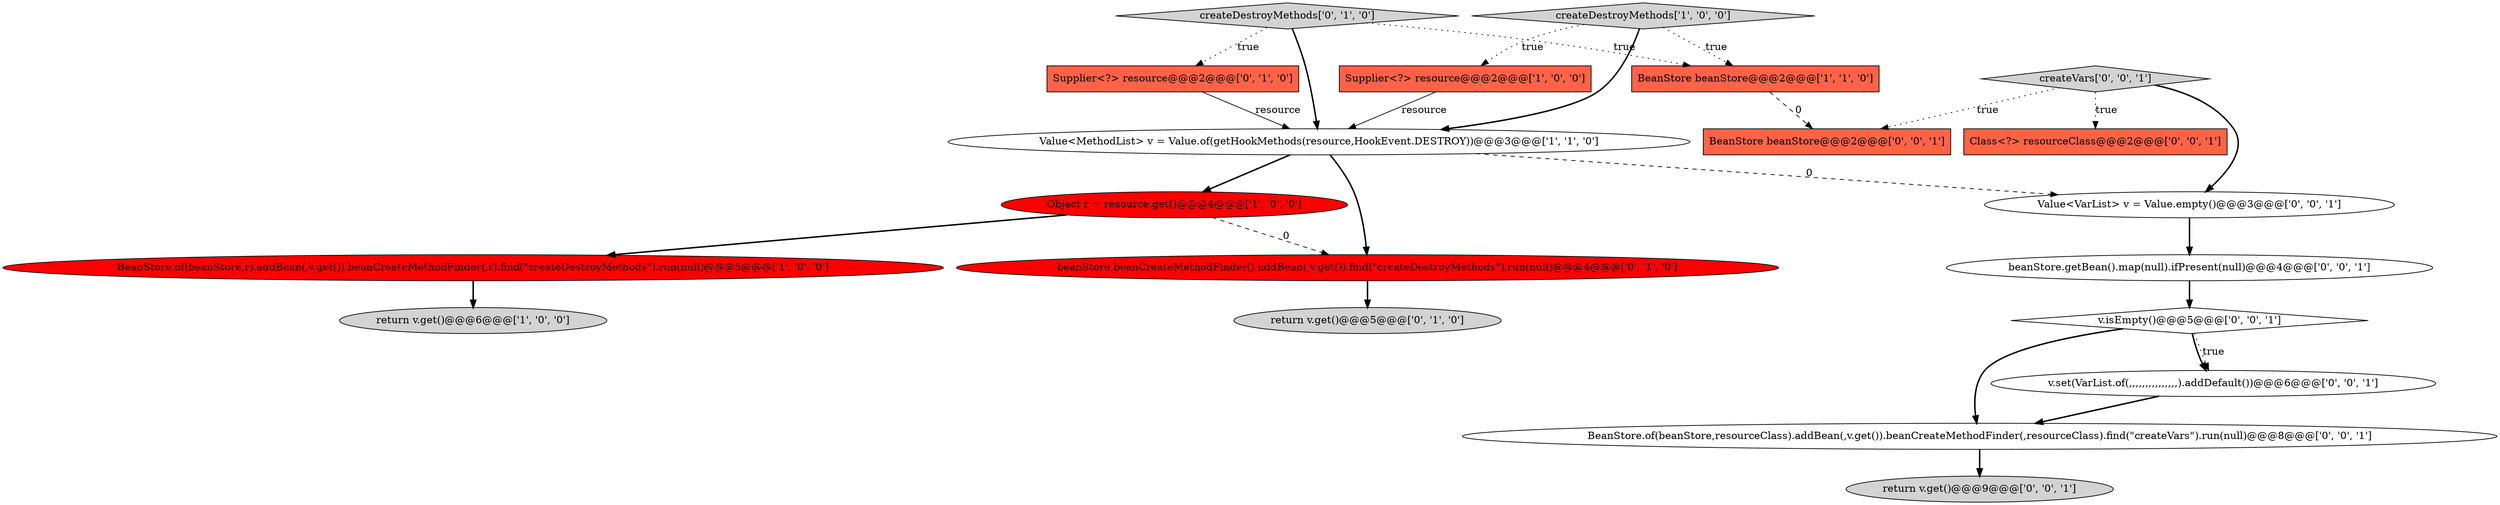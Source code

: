 digraph {
11 [style = filled, label = "createVars['0', '0', '1']", fillcolor = lightgray, shape = diamond image = "AAA0AAABBB3BBB"];
18 [style = filled, label = "v.isEmpty()@@@5@@@['0', '0', '1']", fillcolor = white, shape = diamond image = "AAA0AAABBB3BBB"];
5 [style = filled, label = "BeanStore beanStore@@@2@@@['1', '1', '0']", fillcolor = tomato, shape = box image = "AAA0AAABBB1BBB"];
6 [style = filled, label = "Value<MethodList> v = Value.of(getHookMethods(resource,HookEvent.DESTROY))@@@3@@@['1', '1', '0']", fillcolor = white, shape = ellipse image = "AAA0AAABBB1BBB"];
12 [style = filled, label = "Class<?> resourceClass@@@2@@@['0', '0', '1']", fillcolor = tomato, shape = box image = "AAA0AAABBB3BBB"];
10 [style = filled, label = "return v.get()@@@5@@@['0', '1', '0']", fillcolor = lightgray, shape = ellipse image = "AAA0AAABBB2BBB"];
8 [style = filled, label = "beanStore.beanCreateMethodFinder().addBean(,v.get()).find(\"createDestroyMethods\").run(null)@@@4@@@['0', '1', '0']", fillcolor = red, shape = ellipse image = "AAA1AAABBB2BBB"];
13 [style = filled, label = "Value<VarList> v = Value.empty()@@@3@@@['0', '0', '1']", fillcolor = white, shape = ellipse image = "AAA0AAABBB3BBB"];
17 [style = filled, label = "beanStore.getBean().map(null).ifPresent(null)@@@4@@@['0', '0', '1']", fillcolor = white, shape = ellipse image = "AAA0AAABBB3BBB"];
19 [style = filled, label = "v.set(VarList.of(,,,,,,,,,,,,,,,).addDefault())@@@6@@@['0', '0', '1']", fillcolor = white, shape = ellipse image = "AAA0AAABBB3BBB"];
15 [style = filled, label = "BeanStore.of(beanStore,resourceClass).addBean(,v.get()).beanCreateMethodFinder(,resourceClass).find(\"createVars\").run(null)@@@8@@@['0', '0', '1']", fillcolor = white, shape = ellipse image = "AAA0AAABBB3BBB"];
16 [style = filled, label = "BeanStore beanStore@@@2@@@['0', '0', '1']", fillcolor = tomato, shape = box image = "AAA0AAABBB3BBB"];
3 [style = filled, label = "BeanStore.of(beanStore,r).addBean(,v.get()).beanCreateMethodFinder(,r).find(\"createDestroyMethods\").run(null)@@@5@@@['1', '0', '0']", fillcolor = red, shape = ellipse image = "AAA1AAABBB1BBB"];
0 [style = filled, label = "Supplier<?> resource@@@2@@@['1', '0', '0']", fillcolor = tomato, shape = box image = "AAA0AAABBB1BBB"];
7 [style = filled, label = "Supplier<?> resource@@@2@@@['0', '1', '0']", fillcolor = tomato, shape = box image = "AAA0AAABBB2BBB"];
1 [style = filled, label = "Object r = resource.get()@@@4@@@['1', '0', '0']", fillcolor = red, shape = ellipse image = "AAA1AAABBB1BBB"];
9 [style = filled, label = "createDestroyMethods['0', '1', '0']", fillcolor = lightgray, shape = diamond image = "AAA0AAABBB2BBB"];
4 [style = filled, label = "return v.get()@@@6@@@['1', '0', '0']", fillcolor = lightgray, shape = ellipse image = "AAA0AAABBB1BBB"];
14 [style = filled, label = "return v.get()@@@9@@@['0', '0', '1']", fillcolor = lightgray, shape = ellipse image = "AAA0AAABBB3BBB"];
2 [style = filled, label = "createDestroyMethods['1', '0', '0']", fillcolor = lightgray, shape = diamond image = "AAA0AAABBB1BBB"];
8->10 [style = bold, label=""];
2->0 [style = dotted, label="true"];
15->14 [style = bold, label=""];
2->6 [style = bold, label=""];
11->12 [style = dotted, label="true"];
18->15 [style = bold, label=""];
18->19 [style = dotted, label="true"];
1->3 [style = bold, label=""];
18->19 [style = bold, label=""];
3->4 [style = bold, label=""];
9->6 [style = bold, label=""];
5->16 [style = dashed, label="0"];
6->1 [style = bold, label=""];
13->17 [style = bold, label=""];
6->13 [style = dashed, label="0"];
11->13 [style = bold, label=""];
6->8 [style = bold, label=""];
7->6 [style = solid, label="resource"];
0->6 [style = solid, label="resource"];
11->16 [style = dotted, label="true"];
1->8 [style = dashed, label="0"];
19->15 [style = bold, label=""];
2->5 [style = dotted, label="true"];
9->7 [style = dotted, label="true"];
17->18 [style = bold, label=""];
9->5 [style = dotted, label="true"];
}
